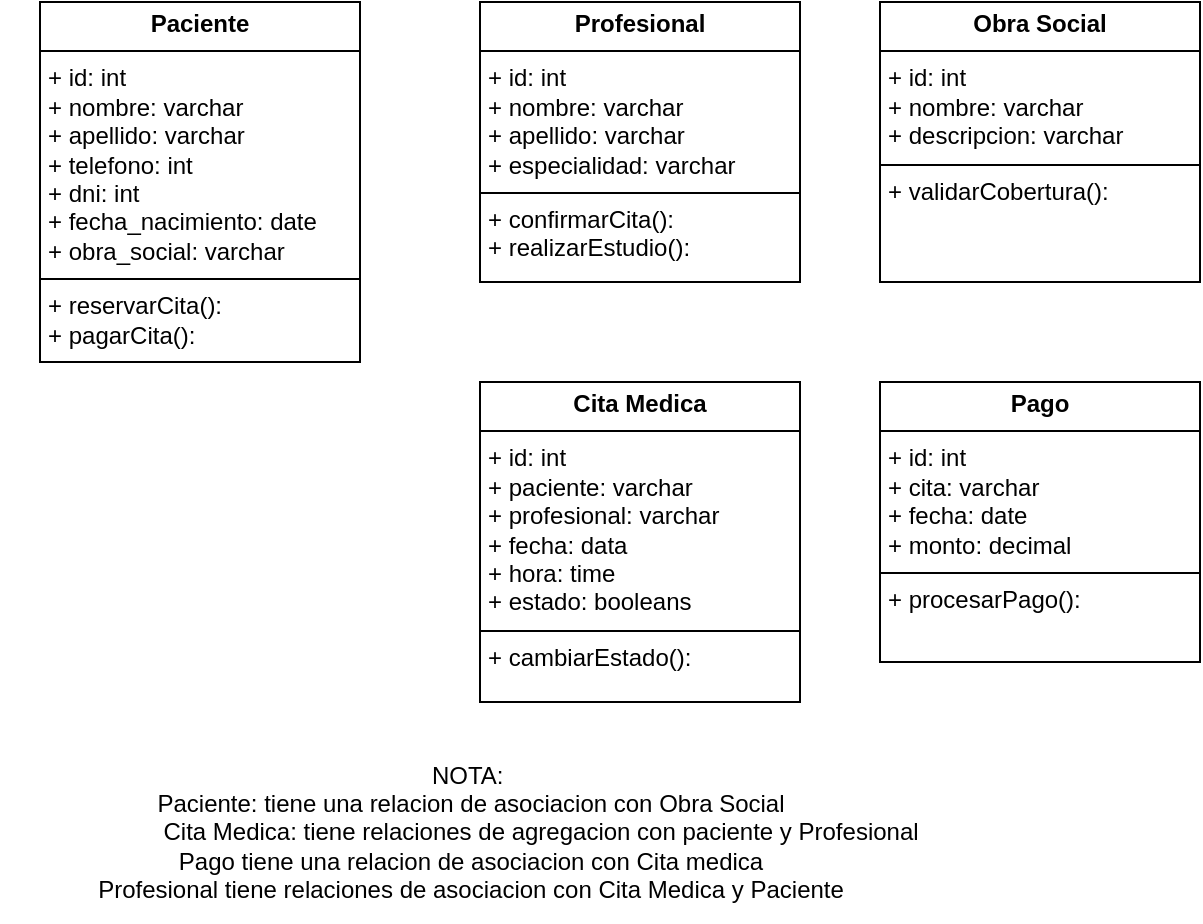 <mxfile version="24.2.8" type="device">
  <diagram name="Página-1" id="UoU-P7OU4_2rQpxzJOfM">
    <mxGraphModel dx="880" dy="434" grid="1" gridSize="10" guides="1" tooltips="1" connect="1" arrows="1" fold="1" page="1" pageScale="1" pageWidth="827" pageHeight="1169" math="0" shadow="0">
      <root>
        <mxCell id="0" />
        <mxCell id="1" parent="0" />
        <mxCell id="R4lBCn9AZNieuyAMdyNh-1" value="&lt;p style=&quot;margin:0px;margin-top:4px;text-align:center;&quot;&gt;&lt;b&gt;Paciente&lt;/b&gt;&lt;/p&gt;&lt;hr size=&quot;1&quot; style=&quot;border-style:solid;&quot;&gt;&lt;p style=&quot;margin:0px;margin-left:4px;&quot;&gt;+ id: int&lt;/p&gt;&lt;p style=&quot;margin:0px;margin-left:4px;&quot;&gt;+ nombre: varchar&lt;/p&gt;&lt;p style=&quot;margin:0px;margin-left:4px;&quot;&gt;+ apellido: varchar&lt;/p&gt;&lt;p style=&quot;margin:0px;margin-left:4px;&quot;&gt;+ telefono: int&lt;/p&gt;&lt;p style=&quot;margin:0px;margin-left:4px;&quot;&gt;+ dni: int&lt;/p&gt;&lt;p style=&quot;margin:0px;margin-left:4px;&quot;&gt;+ fecha_nacimiento: date&lt;/p&gt;&lt;p style=&quot;margin:0px;margin-left:4px;&quot;&gt;+ obra_social: varchar&lt;/p&gt;&lt;hr size=&quot;1&quot; style=&quot;border-style:solid;&quot;&gt;&lt;p style=&quot;margin:0px;margin-left:4px;&quot;&gt;+ reservarCita():&lt;/p&gt;&lt;p style=&quot;margin:0px;margin-left:4px;&quot;&gt;+ pagarCita():&amp;nbsp;&lt;/p&gt;&lt;p style=&quot;margin:0px;margin-left:4px;&quot;&gt;&lt;br&gt;&lt;/p&gt;" style="verticalAlign=top;align=left;overflow=fill;html=1;whiteSpace=wrap;" parent="1" vertex="1">
          <mxGeometry x="70" y="40" width="160" height="180" as="geometry" />
        </mxCell>
        <mxCell id="R4lBCn9AZNieuyAMdyNh-6" value="&lt;p style=&quot;margin:0px;margin-top:4px;text-align:center;&quot;&gt;&lt;b&gt;Profesional&lt;/b&gt;&lt;/p&gt;&lt;hr size=&quot;1&quot; style=&quot;border-style:solid;&quot;&gt;&lt;p style=&quot;margin:0px;margin-left:4px;&quot;&gt;+ id: int&lt;/p&gt;&lt;p style=&quot;margin:0px;margin-left:4px;&quot;&gt;+ nombre: varchar&lt;/p&gt;&lt;p style=&quot;margin:0px;margin-left:4px;&quot;&gt;+ apellido: varchar&lt;/p&gt;&lt;p style=&quot;margin:0px;margin-left:4px;&quot;&gt;+ especialidad: varchar&lt;br&gt;&lt;/p&gt;&lt;hr size=&quot;1&quot; style=&quot;border-style:solid;&quot;&gt;&lt;p style=&quot;margin:0px;margin-left:4px;&quot;&gt;+ confirmarCita():&lt;/p&gt;&lt;p style=&quot;margin:0px;margin-left:4px;&quot;&gt;+ realizarEstudio():&amp;nbsp;&lt;/p&gt;&lt;p style=&quot;margin:0px;margin-left:4px;&quot;&gt;&lt;br&gt;&lt;/p&gt;" style="verticalAlign=top;align=left;overflow=fill;html=1;whiteSpace=wrap;" parent="1" vertex="1">
          <mxGeometry x="290" y="40" width="160" height="140" as="geometry" />
        </mxCell>
        <mxCell id="R4lBCn9AZNieuyAMdyNh-7" value="&lt;p style=&quot;margin:0px;margin-top:4px;text-align:center;&quot;&gt;&lt;b&gt;Obra Social&lt;/b&gt;&lt;/p&gt;&lt;hr size=&quot;1&quot; style=&quot;border-style:solid;&quot;&gt;&lt;p style=&quot;margin:0px;margin-left:4px;&quot;&gt;+ id: int&lt;/p&gt;&lt;p style=&quot;margin:0px;margin-left:4px;&quot;&gt;+ nombre: varchar&lt;/p&gt;&lt;p style=&quot;margin:0px;margin-left:4px;&quot;&gt;+ descripcion: varchar&lt;/p&gt;&lt;hr size=&quot;1&quot; style=&quot;border-style:solid;&quot;&gt;&lt;p style=&quot;margin:0px;margin-left:4px;&quot;&gt;+ validarCobertura():&lt;/p&gt;&lt;p style=&quot;margin:0px;margin-left:4px;&quot;&gt;&lt;br&gt;&lt;/p&gt;" style="verticalAlign=top;align=left;overflow=fill;html=1;whiteSpace=wrap;" parent="1" vertex="1">
          <mxGeometry x="490" y="40" width="160" height="140" as="geometry" />
        </mxCell>
        <mxCell id="R4lBCn9AZNieuyAMdyNh-8" value="&lt;p style=&quot;margin:0px;margin-top:4px;text-align:center;&quot;&gt;&lt;b&gt;Cita Medica&lt;/b&gt;&lt;/p&gt;&lt;hr size=&quot;1&quot; style=&quot;border-style:solid;&quot;&gt;&lt;p style=&quot;margin:0px;margin-left:4px;&quot;&gt;+ id: int&lt;/p&gt;&lt;p style=&quot;margin:0px;margin-left:4px;&quot;&gt;+ paciente: varchar&lt;/p&gt;&lt;p style=&quot;margin:0px;margin-left:4px;&quot;&gt;+ profesional: varchar&lt;/p&gt;&lt;p style=&quot;margin:0px;margin-left:4px;&quot;&gt;+ fecha: data&lt;br&gt;&lt;/p&gt;&lt;p style=&quot;margin:0px;margin-left:4px;&quot;&gt;+ hora: time&lt;/p&gt;&lt;p style=&quot;margin:0px;margin-left:4px;&quot;&gt;+ estado: booleans&lt;/p&gt;&lt;hr size=&quot;1&quot; style=&quot;border-style:solid;&quot;&gt;&lt;p style=&quot;margin:0px;margin-left:4px;&quot;&gt;+ cambiarEstado():&lt;/p&gt;&lt;p style=&quot;margin:0px;margin-left:4px;&quot;&gt;&lt;br&gt;&lt;/p&gt;" style="verticalAlign=top;align=left;overflow=fill;html=1;whiteSpace=wrap;" parent="1" vertex="1">
          <mxGeometry x="290" y="230" width="160" height="160" as="geometry" />
        </mxCell>
        <mxCell id="R4lBCn9AZNieuyAMdyNh-9" value="&lt;p style=&quot;margin:0px;margin-top:4px;text-align:center;&quot;&gt;&lt;b&gt;Pago&lt;/b&gt;&lt;/p&gt;&lt;hr size=&quot;1&quot; style=&quot;border-style:solid;&quot;&gt;&lt;p style=&quot;margin:0px;margin-left:4px;&quot;&gt;+ id: int&lt;/p&gt;&lt;p style=&quot;margin:0px;margin-left:4px;&quot;&gt;+ cita: varchar&lt;/p&gt;&lt;p style=&quot;margin:0px;margin-left:4px;&quot;&gt;+ fecha: date&lt;/p&gt;&lt;p style=&quot;margin:0px;margin-left:4px;&quot;&gt;+ monto: decimal&lt;br&gt;&lt;/p&gt;&lt;hr size=&quot;1&quot; style=&quot;border-style:solid;&quot;&gt;&lt;p style=&quot;margin:0px;margin-left:4px;&quot;&gt;+ procesarPago():&lt;/p&gt;&lt;p style=&quot;margin:0px;margin-left:4px;&quot;&gt;&lt;br&gt;&lt;/p&gt;" style="verticalAlign=top;align=left;overflow=fill;html=1;whiteSpace=wrap;" parent="1" vertex="1">
          <mxGeometry x="490" y="230" width="160" height="140" as="geometry" />
        </mxCell>
        <mxCell id="R4lBCn9AZNieuyAMdyNh-10" value="NOTA:&amp;nbsp;&lt;div&gt;Paciente: tiene una relacion de asociacion con Obra Social&lt;/div&gt;&lt;div&gt;&amp;nbsp; &amp;nbsp; &amp;nbsp; &amp;nbsp; &amp;nbsp; &amp;nbsp; &amp;nbsp; &amp;nbsp; &amp;nbsp; &amp;nbsp; &amp;nbsp;Cita Medica: tiene relaciones de agregacion con paciente y Profesional&lt;/div&gt;&lt;div&gt;Pago tiene una relacion de asociacion con Cita medica&lt;/div&gt;&lt;div&gt;Profesional tiene relaciones de asociacion con Cita Medica y Paciente&lt;/div&gt;" style="text;html=1;align=center;verticalAlign=middle;resizable=0;points=[];autosize=1;strokeColor=none;fillColor=none;" parent="1" vertex="1">
          <mxGeometry x="50" y="410" width="470" height="90" as="geometry" />
        </mxCell>
      </root>
    </mxGraphModel>
  </diagram>
</mxfile>
